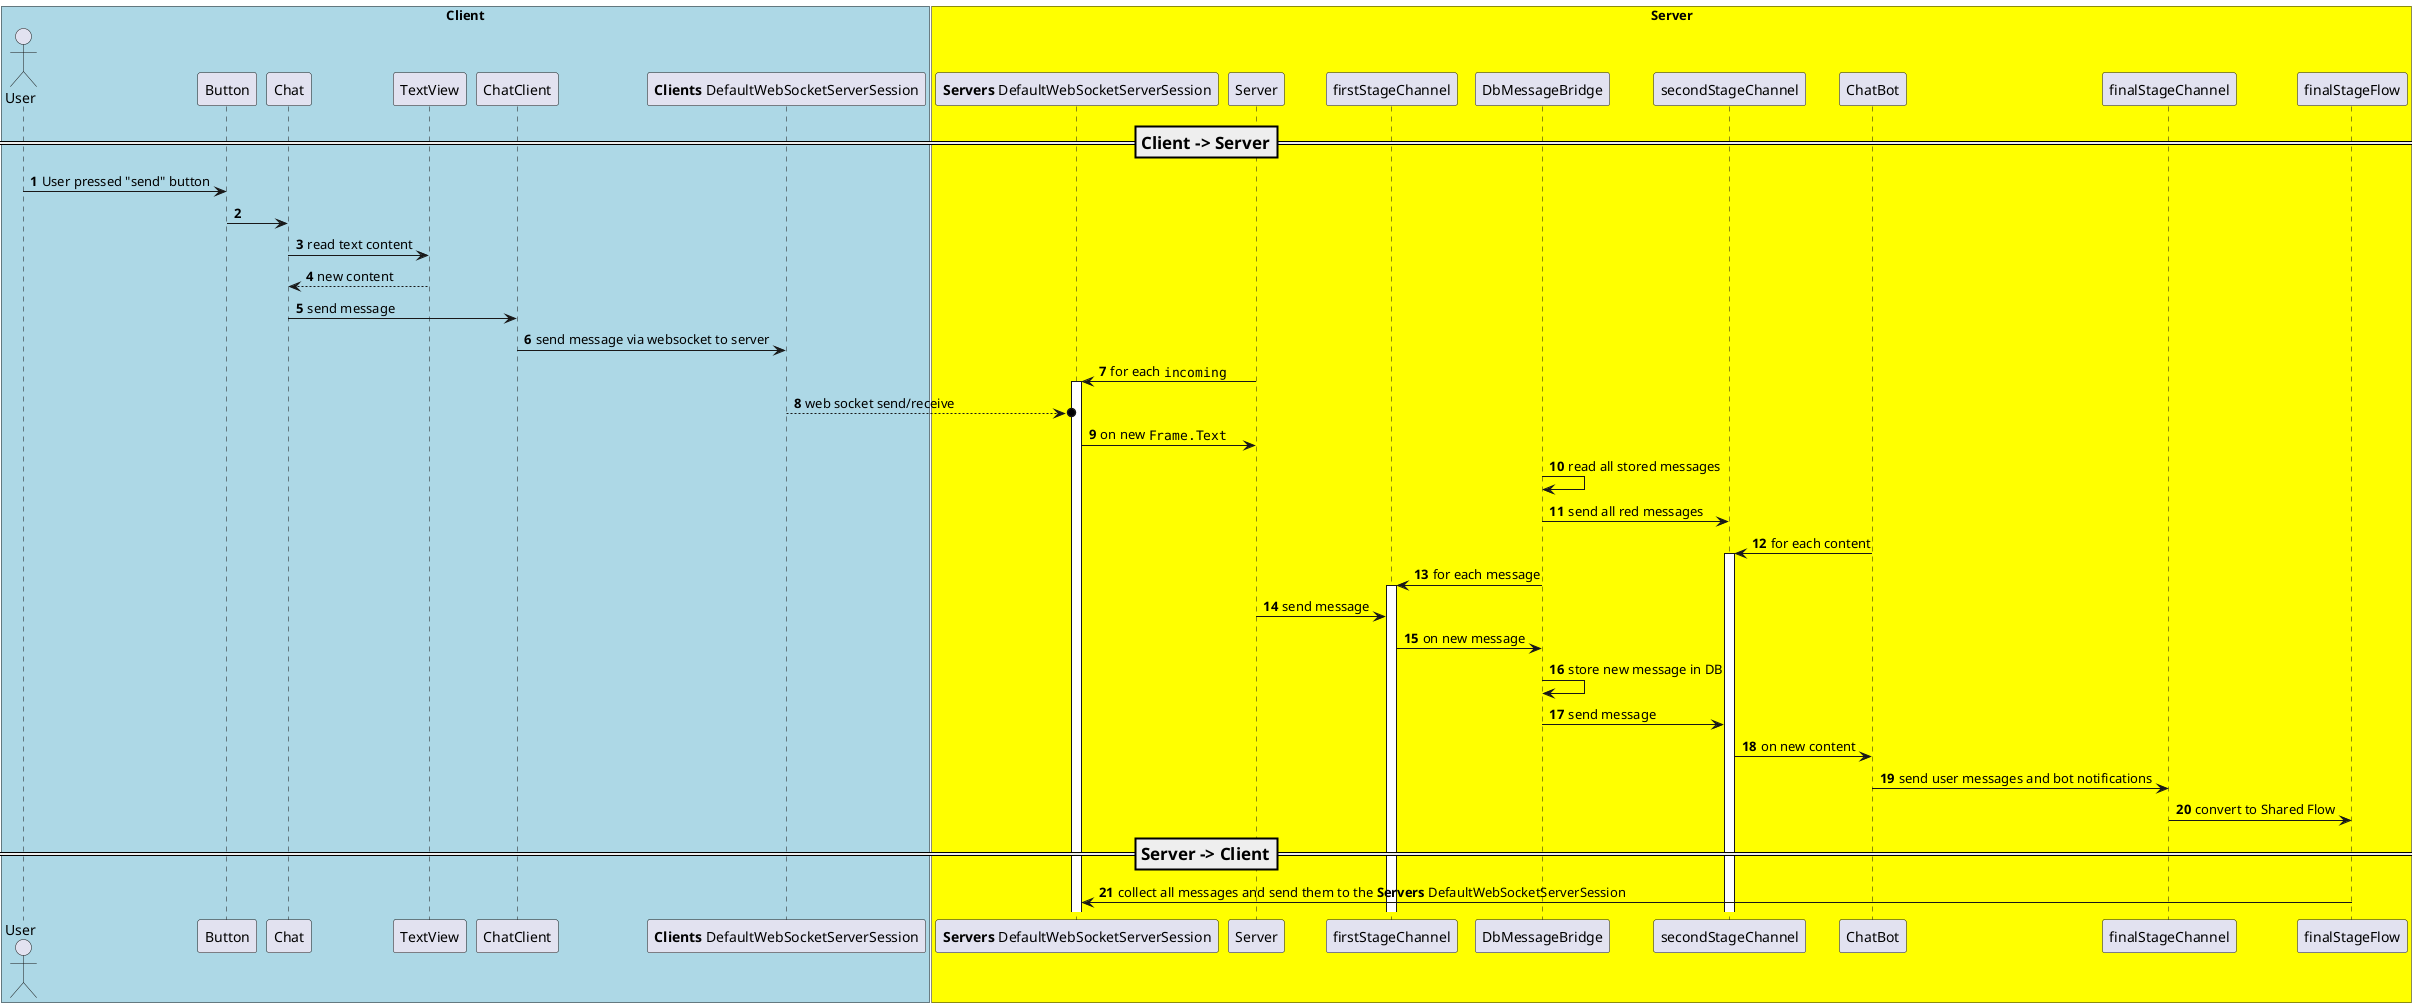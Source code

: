 @startuml
'https://plantuml.com/sequence-diagram

autonumber

=== Client -> Server ==

box "Client" #LightBlue
    actor User
    User -> Button: User pressed "send" button
    Button -> Chat
    Chat -> TextView: read text content
    return new content
    Chat -> ChatClient: send message
    ChatClient -> "**Clients** DefaultWebSocketServerSession" as CDWSS: send message via websocket to server
end box

box "Server" #Yellow
    "**Servers** DefaultWebSocketServerSession" as SDWSS <- Server ++ : for each ""incoming""
    CDWSS -->o SDWSS: web socket send/receive
    SDWSS -> Server : on new ""Frame.Text""
    participant firstStageChannel

    DbMessageBridge -> DbMessageBridge: read all stored messages
    DbMessageBridge -> secondStageChannel: send all red messages

    secondStageChannel <- ChatBot ++ : for each content

    firstStageChannel <- DbMessageBridge ++ : for each message
    Server -> firstStageChannel: send message
    firstStageChannel -> DbMessageBridge : on new message
    DbMessageBridge -> DbMessageBridge: store new message in DB
    DbMessageBridge -> secondStageChannel: send message

    secondStageChannel -> ChatBot: on new content
    ChatBot -> finalStageChannel: send user messages and bot notifications
    finalStageChannel -> finalStageFlow: convert to Shared Flow

    === Server -> Client ==

    SDWSS <- finalStageFlow: collect all messages and send them to the **Servers** DefaultWebSocketServerSession


end box

@enduml